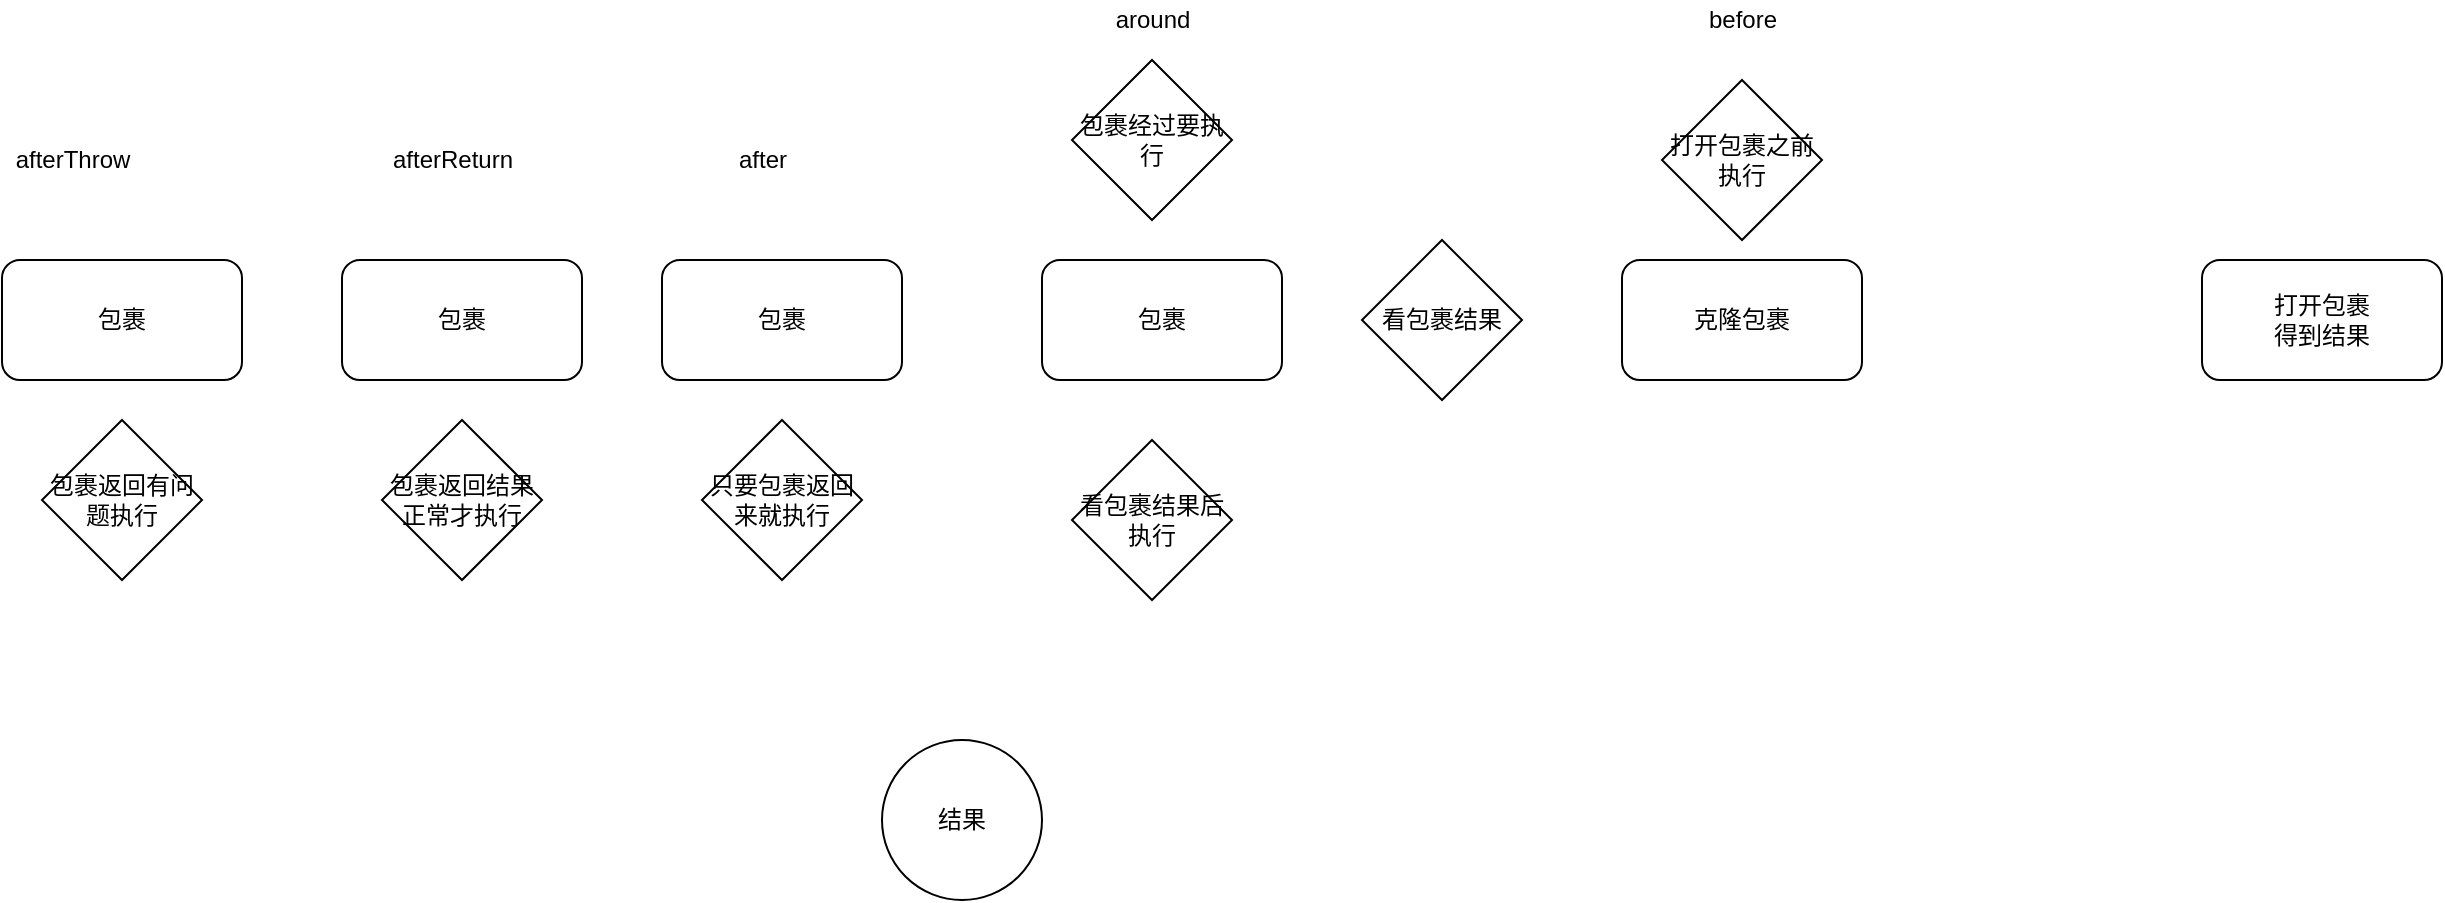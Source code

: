 <mxfile version="17.4.0" type="github"><diagram id="zhTyJsxw7h2035VsdXLf" name="Page-1"><mxGraphModel dx="1422" dy="724" grid="1" gridSize="10" guides="1" tooltips="1" connect="1" arrows="1" fold="1" page="1" pageScale="1" pageWidth="827" pageHeight="1169" math="0" shadow="0"><root><mxCell id="0"/><mxCell id="1" parent="0"/><mxCell id="mrYyzmWkDt4P5HP3Ax9R-1" value="afterThrow" style="text;html=1;align=center;verticalAlign=middle;resizable=0;points=[];autosize=1;strokeColor=none;fillColor=none;" parent="1" vertex="1"><mxGeometry x="90" y="190" width="70" height="20" as="geometry"/></mxCell><mxCell id="mrYyzmWkDt4P5HP3Ax9R-2" value="包裹" style="rounded=1;whiteSpace=wrap;html=1;" parent="1" vertex="1"><mxGeometry x="90" y="250" width="120" height="60" as="geometry"/></mxCell><mxCell id="mrYyzmWkDt4P5HP3Ax9R-3" value="afterReturn" style="text;html=1;align=center;verticalAlign=middle;resizable=0;points=[];autosize=1;strokeColor=none;fillColor=none;" parent="1" vertex="1"><mxGeometry x="275" y="190" width="80" height="20" as="geometry"/></mxCell><mxCell id="mrYyzmWkDt4P5HP3Ax9R-4" value="包裹返回有问题执行" style="rhombus;whiteSpace=wrap;html=1;" parent="1" vertex="1"><mxGeometry x="110" y="330" width="80" height="80" as="geometry"/></mxCell><mxCell id="mrYyzmWkDt4P5HP3Ax9R-5" value="包裹" style="rounded=1;whiteSpace=wrap;html=1;" parent="1" vertex="1"><mxGeometry x="260" y="250" width="120" height="60" as="geometry"/></mxCell><mxCell id="mrYyzmWkDt4P5HP3Ax9R-6" value="包裹" style="rounded=1;whiteSpace=wrap;html=1;" parent="1" vertex="1"><mxGeometry x="610" y="250" width="120" height="60" as="geometry"/></mxCell><mxCell id="mrYyzmWkDt4P5HP3Ax9R-7" value="包裹返回结果正常才执行" style="rhombus;whiteSpace=wrap;html=1;" parent="1" vertex="1"><mxGeometry x="280" y="330" width="80" height="80" as="geometry"/></mxCell><mxCell id="mrYyzmWkDt4P5HP3Ax9R-8" value="after" style="text;html=1;align=center;verticalAlign=middle;resizable=0;points=[];autosize=1;strokeColor=none;fillColor=none;" parent="1" vertex="1"><mxGeometry x="450" y="190" width="40" height="20" as="geometry"/></mxCell><mxCell id="mrYyzmWkDt4P5HP3Ax9R-9" value="包裹" style="rounded=1;whiteSpace=wrap;html=1;" parent="1" vertex="1"><mxGeometry x="420" y="250" width="120" height="60" as="geometry"/></mxCell><mxCell id="mrYyzmWkDt4P5HP3Ax9R-11" value="只要包裹返回来就执行" style="rhombus;whiteSpace=wrap;html=1;" parent="1" vertex="1"><mxGeometry x="440" y="330" width="80" height="80" as="geometry"/></mxCell><mxCell id="mrYyzmWkDt4P5HP3Ax9R-12" value="around" style="text;html=1;align=center;verticalAlign=middle;resizable=0;points=[];autosize=1;strokeColor=none;fillColor=none;" parent="1" vertex="1"><mxGeometry x="640" y="120" width="50" height="20" as="geometry"/></mxCell><mxCell id="mrYyzmWkDt4P5HP3Ax9R-13" value="包裹经过要执行" style="rhombus;whiteSpace=wrap;html=1;" parent="1" vertex="1"><mxGeometry x="625" y="150" width="80" height="80" as="geometry"/></mxCell><mxCell id="mrYyzmWkDt4P5HP3Ax9R-14" value="看包裹结果" style="rhombus;whiteSpace=wrap;html=1;" parent="1" vertex="1"><mxGeometry x="770" y="240" width="80" height="80" as="geometry"/></mxCell><mxCell id="mrYyzmWkDt4P5HP3Ax9R-15" value="看包裹结果后执行" style="rhombus;whiteSpace=wrap;html=1;" parent="1" vertex="1"><mxGeometry x="625" y="340" width="80" height="80" as="geometry"/></mxCell><mxCell id="mrYyzmWkDt4P5HP3Ax9R-16" value="克隆包裹" style="rounded=1;whiteSpace=wrap;html=1;" parent="1" vertex="1"><mxGeometry x="900" y="250" width="120" height="60" as="geometry"/></mxCell><mxCell id="mrYyzmWkDt4P5HP3Ax9R-17" value="before" style="text;html=1;align=center;verticalAlign=middle;resizable=0;points=[];autosize=1;strokeColor=none;fillColor=none;" parent="1" vertex="1"><mxGeometry x="935" y="120" width="50" height="20" as="geometry"/></mxCell><mxCell id="mrYyzmWkDt4P5HP3Ax9R-18" value="&lt;div&gt;打开包裹之前&lt;/div&gt;&lt;div&gt;执行&lt;br&gt;&lt;/div&gt;" style="rhombus;whiteSpace=wrap;html=1;" parent="1" vertex="1"><mxGeometry x="920" y="160" width="80" height="80" as="geometry"/></mxCell><mxCell id="mrYyzmWkDt4P5HP3Ax9R-19" value="&lt;div&gt;打开包裹&lt;/div&gt;&lt;div&gt;得到结果&lt;br&gt;&lt;/div&gt;" style="rounded=1;whiteSpace=wrap;html=1;" parent="1" vertex="1"><mxGeometry x="1190" y="250" width="120" height="60" as="geometry"/></mxCell><mxCell id="mrYyzmWkDt4P5HP3Ax9R-20" value="结果" style="ellipse;whiteSpace=wrap;html=1;aspect=fixed;" parent="1" vertex="1"><mxGeometry x="530" y="490" width="80" height="80" as="geometry"/></mxCell></root></mxGraphModel></diagram></mxfile>